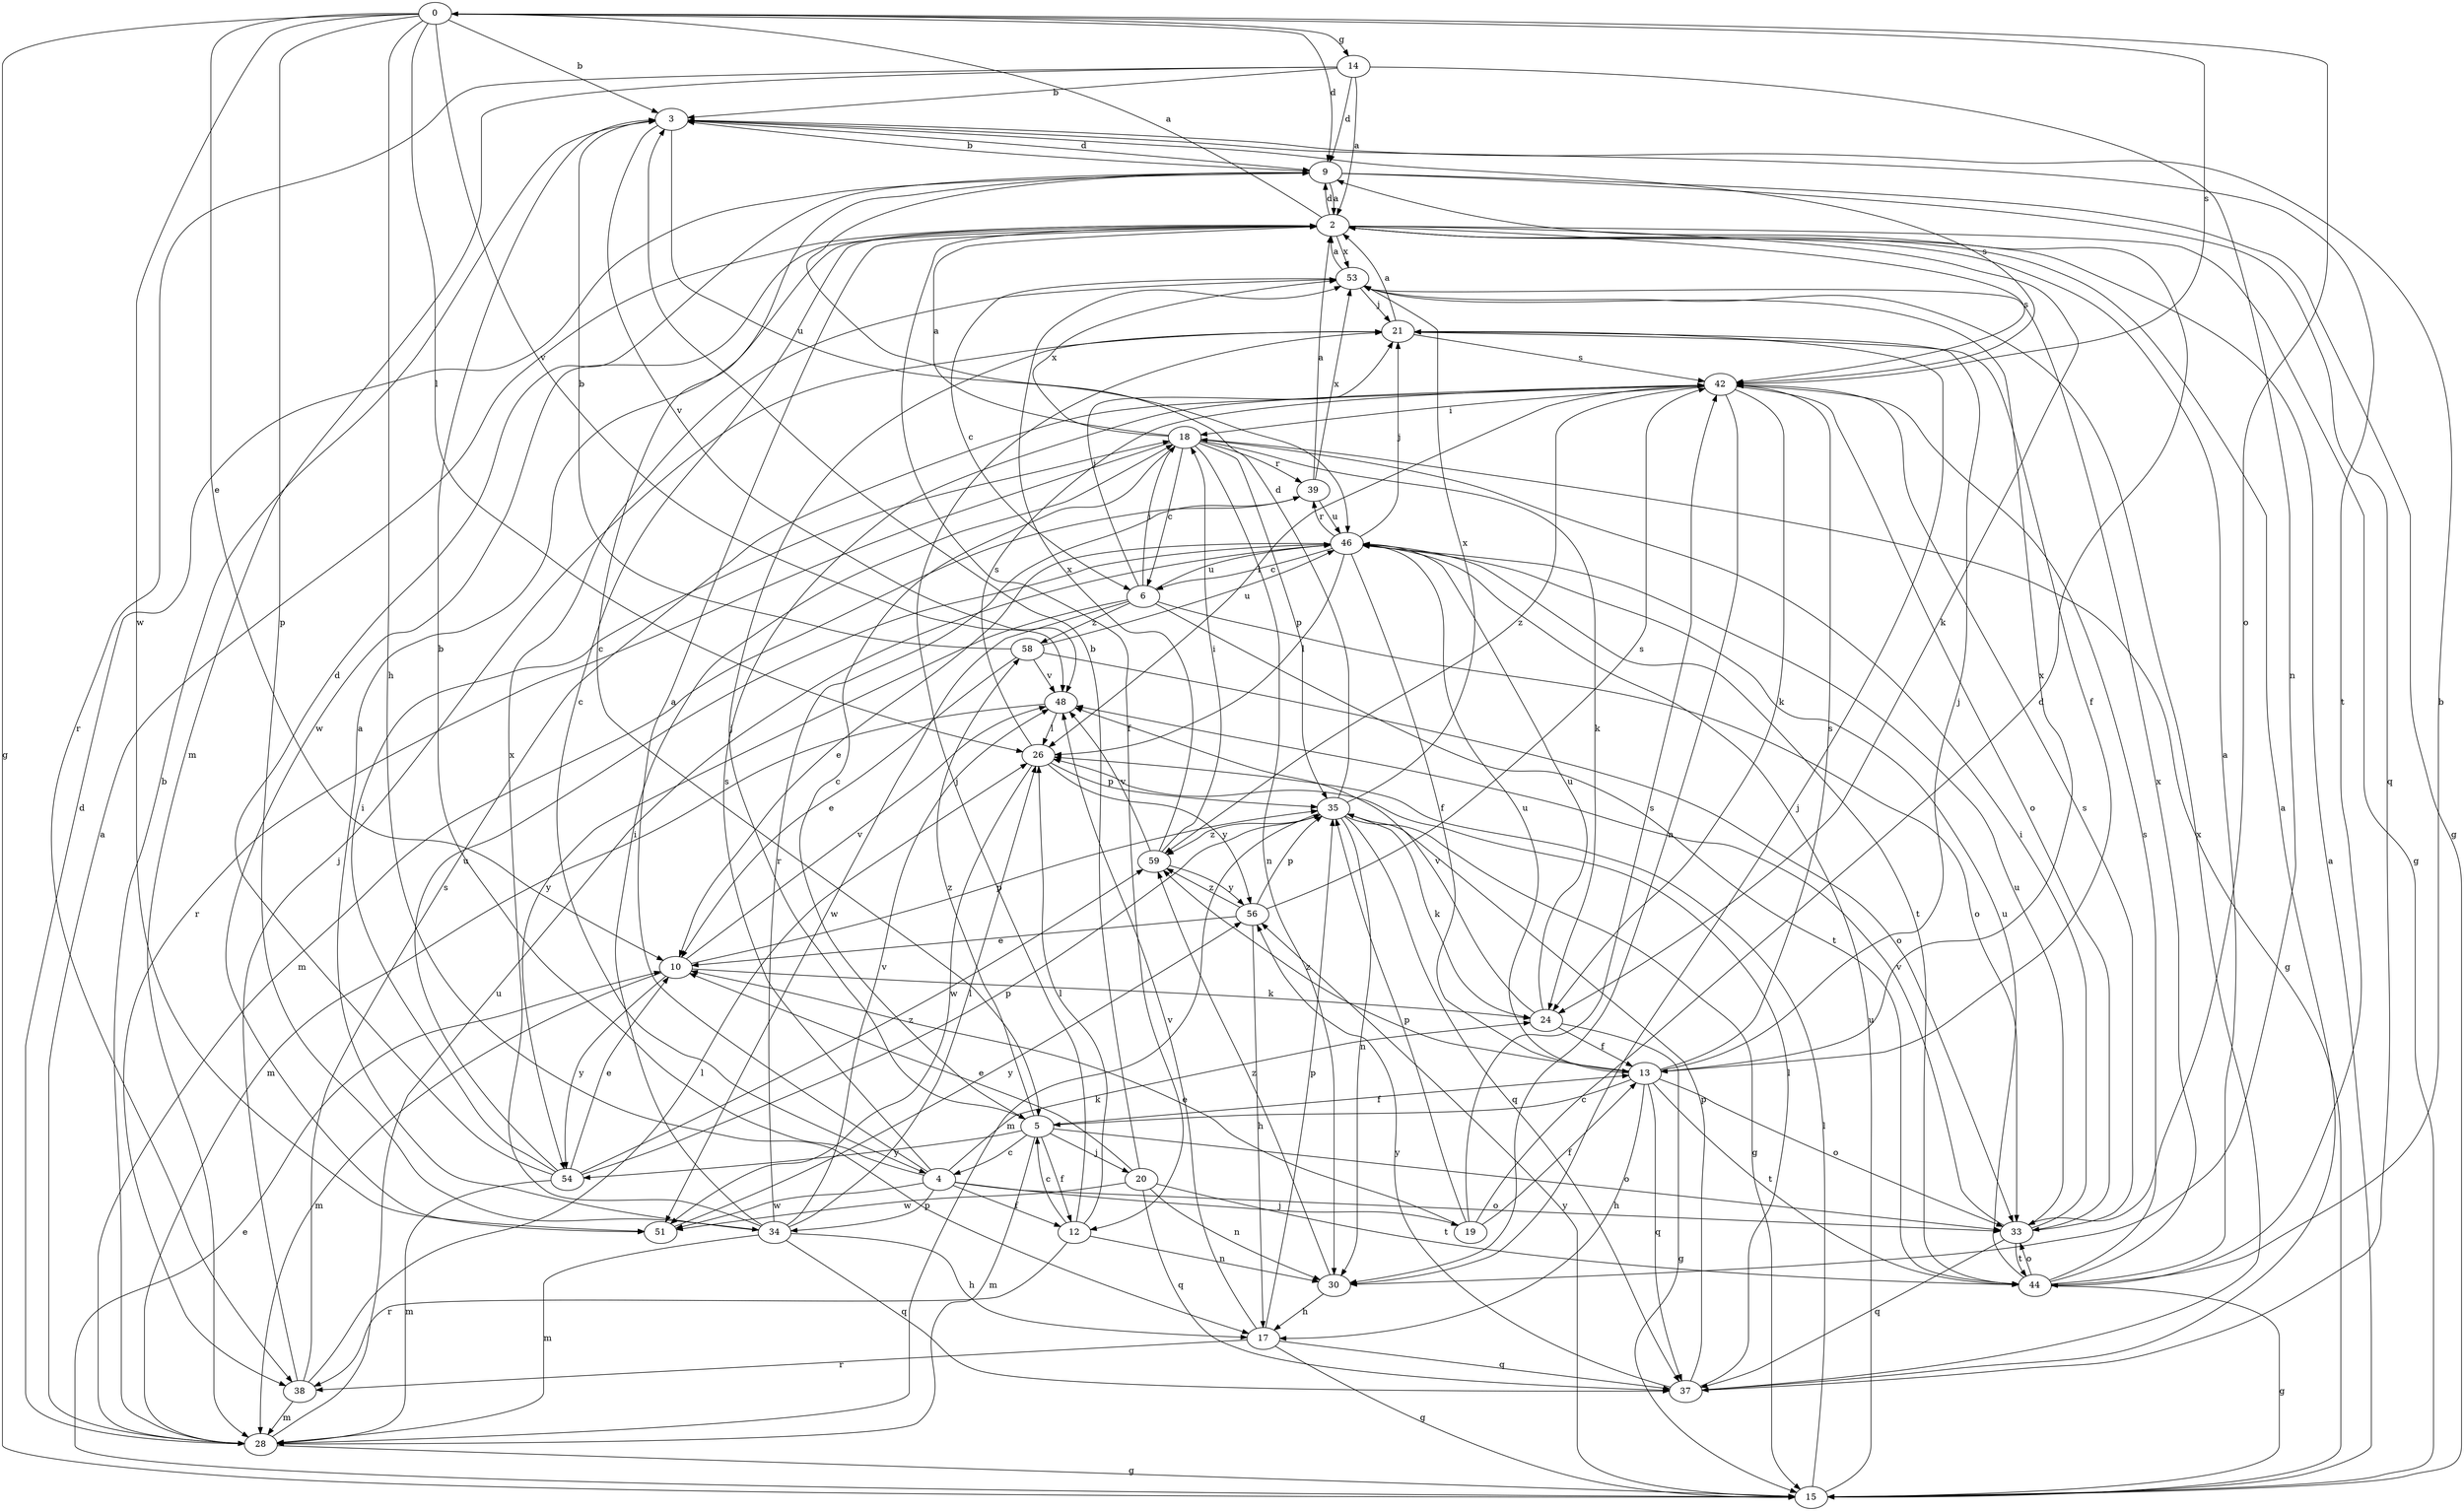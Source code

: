 strict digraph  {
0;
2;
3;
4;
5;
6;
9;
10;
12;
13;
14;
15;
17;
18;
19;
20;
21;
24;
26;
28;
30;
33;
34;
35;
37;
38;
39;
42;
44;
46;
48;
51;
53;
54;
56;
58;
59;
0 -> 3  [label=b];
0 -> 9  [label=d];
0 -> 10  [label=e];
0 -> 14  [label=g];
0 -> 15  [label=g];
0 -> 17  [label=h];
0 -> 26  [label=l];
0 -> 33  [label=o];
0 -> 34  [label=p];
0 -> 42  [label=s];
0 -> 48  [label=v];
0 -> 51  [label=w];
2 -> 0  [label=a];
2 -> 4  [label=c];
2 -> 9  [label=d];
2 -> 12  [label=f];
2 -> 15  [label=g];
2 -> 24  [label=k];
2 -> 42  [label=s];
2 -> 51  [label=w];
2 -> 53  [label=x];
3 -> 9  [label=d];
3 -> 42  [label=s];
3 -> 44  [label=t];
3 -> 46  [label=u];
3 -> 48  [label=v];
4 -> 2  [label=a];
4 -> 3  [label=b];
4 -> 12  [label=f];
4 -> 19  [label=j];
4 -> 24  [label=k];
4 -> 33  [label=o];
4 -> 34  [label=p];
4 -> 42  [label=s];
4 -> 51  [label=w];
5 -> 4  [label=c];
5 -> 12  [label=f];
5 -> 13  [label=f];
5 -> 20  [label=j];
5 -> 21  [label=j];
5 -> 28  [label=m];
5 -> 33  [label=o];
5 -> 54  [label=y];
5 -> 58  [label=z];
6 -> 18  [label=i];
6 -> 21  [label=j];
6 -> 33  [label=o];
6 -> 44  [label=t];
6 -> 46  [label=u];
6 -> 51  [label=w];
6 -> 54  [label=y];
6 -> 58  [label=z];
9 -> 2  [label=a];
9 -> 3  [label=b];
9 -> 5  [label=c];
9 -> 15  [label=g];
9 -> 37  [label=q];
10 -> 24  [label=k];
10 -> 28  [label=m];
10 -> 35  [label=p];
10 -> 48  [label=v];
10 -> 54  [label=y];
12 -> 5  [label=c];
12 -> 21  [label=j];
12 -> 26  [label=l];
12 -> 30  [label=n];
12 -> 38  [label=r];
13 -> 5  [label=c];
13 -> 17  [label=h];
13 -> 21  [label=j];
13 -> 33  [label=o];
13 -> 37  [label=q];
13 -> 42  [label=s];
13 -> 44  [label=t];
13 -> 46  [label=u];
13 -> 53  [label=x];
13 -> 59  [label=z];
14 -> 2  [label=a];
14 -> 3  [label=b];
14 -> 9  [label=d];
14 -> 28  [label=m];
14 -> 30  [label=n];
14 -> 38  [label=r];
15 -> 2  [label=a];
15 -> 10  [label=e];
15 -> 26  [label=l];
15 -> 46  [label=u];
15 -> 56  [label=y];
17 -> 15  [label=g];
17 -> 35  [label=p];
17 -> 37  [label=q];
17 -> 38  [label=r];
17 -> 48  [label=v];
18 -> 2  [label=a];
18 -> 5  [label=c];
18 -> 6  [label=c];
18 -> 15  [label=g];
18 -> 24  [label=k];
18 -> 30  [label=n];
18 -> 35  [label=p];
18 -> 38  [label=r];
18 -> 39  [label=r];
18 -> 53  [label=x];
19 -> 9  [label=d];
19 -> 10  [label=e];
19 -> 13  [label=f];
19 -> 35  [label=p];
19 -> 42  [label=s];
20 -> 3  [label=b];
20 -> 10  [label=e];
20 -> 30  [label=n];
20 -> 37  [label=q];
20 -> 44  [label=t];
20 -> 51  [label=w];
21 -> 2  [label=a];
21 -> 13  [label=f];
21 -> 42  [label=s];
24 -> 13  [label=f];
24 -> 15  [label=g];
24 -> 46  [label=u];
24 -> 48  [label=v];
26 -> 35  [label=p];
26 -> 42  [label=s];
26 -> 51  [label=w];
26 -> 56  [label=y];
28 -> 2  [label=a];
28 -> 3  [label=b];
28 -> 9  [label=d];
28 -> 15  [label=g];
28 -> 46  [label=u];
30 -> 17  [label=h];
30 -> 21  [label=j];
30 -> 59  [label=z];
33 -> 18  [label=i];
33 -> 37  [label=q];
33 -> 42  [label=s];
33 -> 44  [label=t];
33 -> 46  [label=u];
33 -> 48  [label=v];
34 -> 2  [label=a];
34 -> 17  [label=h];
34 -> 18  [label=i];
34 -> 26  [label=l];
34 -> 28  [label=m];
34 -> 37  [label=q];
34 -> 39  [label=r];
34 -> 48  [label=v];
34 -> 53  [label=x];
35 -> 9  [label=d];
35 -> 15  [label=g];
35 -> 24  [label=k];
35 -> 28  [label=m];
35 -> 30  [label=n];
35 -> 37  [label=q];
35 -> 53  [label=x];
35 -> 59  [label=z];
37 -> 2  [label=a];
37 -> 26  [label=l];
37 -> 35  [label=p];
37 -> 53  [label=x];
37 -> 56  [label=y];
38 -> 21  [label=j];
38 -> 26  [label=l];
38 -> 28  [label=m];
38 -> 42  [label=s];
39 -> 2  [label=a];
39 -> 28  [label=m];
39 -> 46  [label=u];
39 -> 53  [label=x];
42 -> 18  [label=i];
42 -> 24  [label=k];
42 -> 26  [label=l];
42 -> 30  [label=n];
42 -> 33  [label=o];
42 -> 59  [label=z];
44 -> 2  [label=a];
44 -> 3  [label=b];
44 -> 15  [label=g];
44 -> 33  [label=o];
44 -> 42  [label=s];
44 -> 46  [label=u];
44 -> 53  [label=x];
46 -> 6  [label=c];
46 -> 10  [label=e];
46 -> 13  [label=f];
46 -> 21  [label=j];
46 -> 26  [label=l];
46 -> 39  [label=r];
46 -> 44  [label=t];
48 -> 26  [label=l];
48 -> 28  [label=m];
51 -> 56  [label=y];
53 -> 2  [label=a];
53 -> 6  [label=c];
53 -> 21  [label=j];
54 -> 9  [label=d];
54 -> 10  [label=e];
54 -> 18  [label=i];
54 -> 28  [label=m];
54 -> 35  [label=p];
54 -> 46  [label=u];
54 -> 59  [label=z];
56 -> 10  [label=e];
56 -> 17  [label=h];
56 -> 35  [label=p];
56 -> 42  [label=s];
56 -> 59  [label=z];
58 -> 3  [label=b];
58 -> 10  [label=e];
58 -> 33  [label=o];
58 -> 46  [label=u];
58 -> 48  [label=v];
59 -> 18  [label=i];
59 -> 48  [label=v];
59 -> 53  [label=x];
59 -> 56  [label=y];
}
